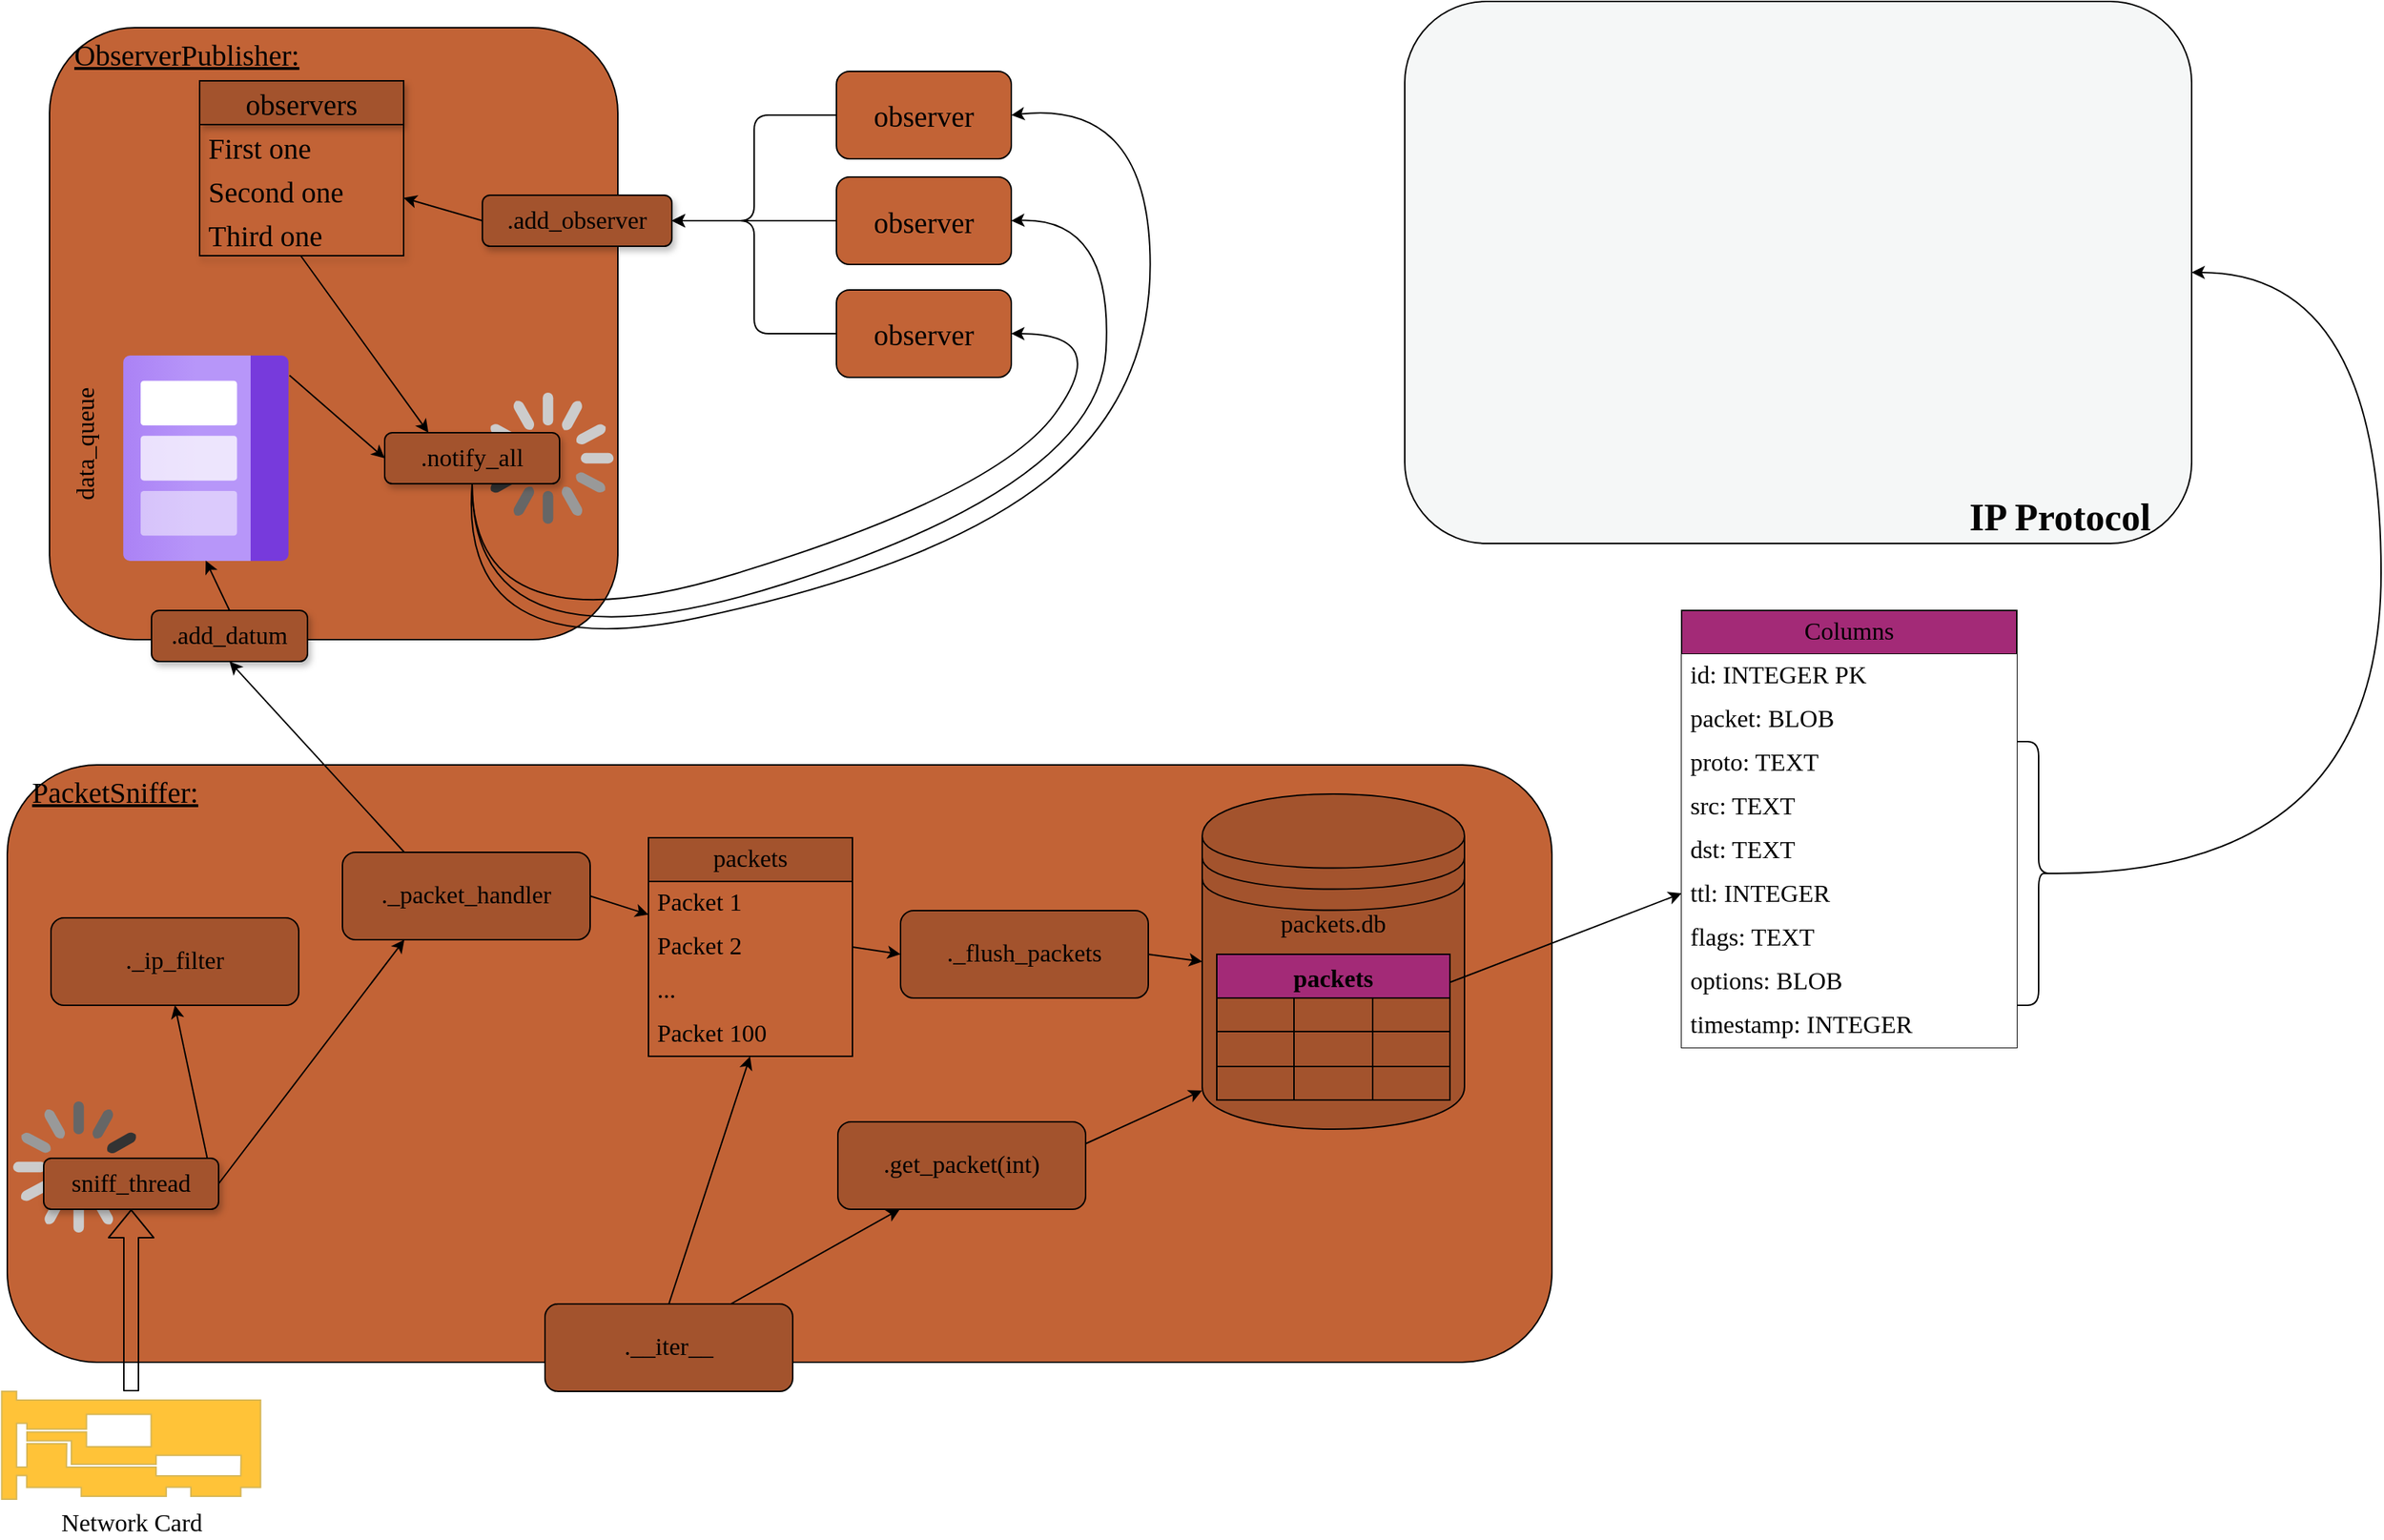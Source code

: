 <mxfile>
    <diagram id="0bZepSF3yu7qsKWIXzAk" name="Page-1">
        <mxGraphModel dx="1980" dy="1179" grid="1" gridSize="10" guides="1" tooltips="1" connect="1" arrows="1" fold="1" page="1" pageScale="1" pageWidth="850" pageHeight="1100" background="none" math="0" shadow="0">
            <root>
                <mxCell id="0"/>
                <mxCell id="1" parent="0"/>
                <mxCell id="90" value="&lt;b&gt;&lt;font style=&quot;font-size: 26px;&quot;&gt;IP Protocol&amp;nbsp; &amp;nbsp;&amp;nbsp;&lt;/font&gt;&lt;/b&gt;" style="rounded=1;whiteSpace=wrap;html=1;shadow=0;labelBackgroundColor=none;fillStyle=solid;fontFamily=Consolas;fontSize=21;verticalAlign=bottom;align=right;fillColor=#F5F7F7;fontColor=#050505;" parent="1" vertex="1">
                    <mxGeometry x="980" y="32" width="540" height="372" as="geometry"/>
                </mxCell>
                <mxCell id="2" value="&amp;nbsp; &amp;nbsp;&lt;u style=&quot;font-size: 20px;&quot;&gt;PacketSniffer:&lt;/u&gt;" style="rounded=1;whiteSpace=wrap;html=1;fillColor=#C26336;align=left;verticalAlign=top;fontFamily=Consolas;fontSize=20;" parent="1" vertex="1">
                    <mxGeometry x="21" y="556" width="1060" height="410" as="geometry"/>
                </mxCell>
                <mxCell id="3" value="&amp;nbsp; &amp;nbsp;&lt;u style=&quot;font-size: 20px;&quot;&gt;ObserverPublisher:&lt;/u&gt;" style="rounded=1;whiteSpace=wrap;html=1;fillColor=#C26336;align=left;verticalAlign=top;fontFamily=Consolas;fontSize=20;" parent="1" vertex="1">
                    <mxGeometry x="50" y="50" width="390" height="420" as="geometry"/>
                </mxCell>
                <mxCell id="7" style="edgeStyle=orthogonalEdgeStyle;html=1;exitX=0;exitY=0.5;exitDx=0;exitDy=0;entryX=1;entryY=0.5;entryDx=0;entryDy=0;fontFamily=Consolas;fontSize=20;" parent="1" source="4" target="10" edge="1">
                    <mxGeometry relative="1" as="geometry">
                        <mxPoint x="550" y="182.5" as="targetPoint"/>
                    </mxGeometry>
                </mxCell>
                <mxCell id="4" value="observer" style="rounded=1;whiteSpace=wrap;html=1;fontFamily=Consolas;fontSize=20;fillColor=#C26336;" parent="1" vertex="1">
                    <mxGeometry x="590" y="80" width="120" height="60" as="geometry"/>
                </mxCell>
                <mxCell id="8" style="edgeStyle=orthogonalEdgeStyle;html=1;exitX=0;exitY=0.5;exitDx=0;exitDy=0;entryX=1;entryY=0.5;entryDx=0;entryDy=0;fontFamily=Consolas;fontSize=20;" parent="1" source="5" target="10" edge="1">
                    <mxGeometry relative="1" as="geometry">
                        <mxPoint x="550" y="182.5" as="targetPoint"/>
                        <Array as="points">
                            <mxPoint x="550" y="183"/>
                            <mxPoint x="550" y="183"/>
                        </Array>
                    </mxGeometry>
                </mxCell>
                <mxCell id="5" value="observer" style="rounded=1;whiteSpace=wrap;html=1;fontFamily=Consolas;fontSize=20;fillColor=#C26336;" parent="1" vertex="1">
                    <mxGeometry x="590" y="152.5" width="120" height="60" as="geometry"/>
                </mxCell>
                <mxCell id="9" style="edgeStyle=orthogonalEdgeStyle;html=1;exitX=0;exitY=0.5;exitDx=0;exitDy=0;entryX=1;entryY=0.5;entryDx=0;entryDy=0;fontFamily=Consolas;fontSize=20;" parent="1" source="6" target="10" edge="1">
                    <mxGeometry relative="1" as="geometry">
                        <mxPoint x="550" y="182.5" as="targetPoint"/>
                    </mxGeometry>
                </mxCell>
                <mxCell id="6" value="observer" style="rounded=1;whiteSpace=wrap;html=1;fontFamily=Consolas;fontSize=20;fillColor=#C26336;" parent="1" vertex="1">
                    <mxGeometry x="590" y="230" width="120" height="60" as="geometry"/>
                </mxCell>
                <mxCell id="10" value=".add_observer" style="rounded=1;whiteSpace=wrap;html=1;fontFamily=Consolas;fontSize=17;fillColor=#A3532D;shadow=1;" parent="1" vertex="1">
                    <mxGeometry x="347.06" y="165" width="130" height="35" as="geometry"/>
                </mxCell>
                <mxCell id="11" value="" style="endArrow=classic;html=1;fontFamily=Consolas;fontSize=20;exitX=0;exitY=0.5;exitDx=0;exitDy=0;" parent="1" source="10" target="13" edge="1">
                    <mxGeometry width="50" height="50" relative="1" as="geometry">
                        <mxPoint x="110" y="260" as="sourcePoint"/>
                        <mxPoint x="150" y="210" as="targetPoint"/>
                    </mxGeometry>
                </mxCell>
                <mxCell id="13" value="observers" style="swimlane;fontStyle=0;childLayout=stackLayout;horizontal=1;startSize=30;horizontalStack=0;resizeParent=1;resizeParentMax=0;resizeLast=0;collapsible=1;marginBottom=0;whiteSpace=wrap;html=1;shadow=1;fontFamily=Consolas;fontSize=20;fillColor=#a3532d;strokeColor=#000000;" parent="1" vertex="1">
                    <mxGeometry x="153" y="86.5" width="140" height="120" as="geometry"/>
                </mxCell>
                <mxCell id="14" value="First one" style="text;strokeColor=none;fillColor=none;align=left;verticalAlign=middle;spacingLeft=4;spacingRight=4;overflow=hidden;points=[[0,0.5],[1,0.5]];portConstraint=eastwest;rotatable=0;whiteSpace=wrap;html=1;shadow=1;fontFamily=Consolas;fontSize=20;" parent="13" vertex="1">
                    <mxGeometry y="30" width="140" height="30" as="geometry"/>
                </mxCell>
                <mxCell id="15" value="Second one" style="text;strokeColor=none;fillColor=none;align=left;verticalAlign=middle;spacingLeft=4;spacingRight=4;overflow=hidden;points=[[0,0.5],[1,0.5]];portConstraint=eastwest;rotatable=0;whiteSpace=wrap;html=1;shadow=1;fontFamily=Consolas;fontSize=20;" parent="13" vertex="1">
                    <mxGeometry y="60" width="140" height="30" as="geometry"/>
                </mxCell>
                <mxCell id="16" value="Third one" style="text;strokeColor=none;fillColor=none;align=left;verticalAlign=middle;spacingLeft=4;spacingRight=4;overflow=hidden;points=[[0,0.5],[1,0.5]];portConstraint=eastwest;rotatable=0;whiteSpace=wrap;html=1;shadow=1;fontFamily=Consolas;fontSize=20;" parent="13" vertex="1">
                    <mxGeometry y="90" width="140" height="30" as="geometry"/>
                </mxCell>
                <mxCell id="19" value="" style="html=1;verticalLabelPosition=bottom;labelBackgroundColor=#ffffff;verticalAlign=top;shadow=0;dashed=0;strokeWidth=2;shape=mxgraph.ios7.misc.loading_circle;fillStyle=solid;strokeColor=#660066;fontFamily=Consolas;fontSize=27;fontColor=#030202;fillColor=#843BA8;rotation=0;" parent="1" vertex="1">
                    <mxGeometry x="347.06" y="300.5" width="90" height="90" as="geometry"/>
                </mxCell>
                <mxCell id="17" value=".notify_all" style="rounded=1;whiteSpace=wrap;html=1;fontFamily=Consolas;fontSize=17;fillColor=#A3532D;shadow=1;" parent="1" vertex="1">
                    <mxGeometry x="280" y="328" width="120" height="35" as="geometry"/>
                </mxCell>
                <mxCell id="20" value=".add_datum" style="rounded=1;whiteSpace=wrap;html=1;fontFamily=Consolas;fontSize=17;fillColor=#A3532D;shadow=1;" parent="1" vertex="1">
                    <mxGeometry x="120" y="450" width="107" height="35" as="geometry"/>
                </mxCell>
                <mxCell id="21" value="" style="aspect=fixed;html=1;points=[];align=center;image;fontSize=12;image=img/lib/azure2/general/Storage_Queue.svg;fillStyle=solid;strokeColor=#C26336;fillColor=#C26336;direction=south;imageBackground=none;" parent="1" vertex="1">
                    <mxGeometry x="100" y="275" width="114.56" height="141" as="geometry"/>
                </mxCell>
                <mxCell id="22" value="" style="endArrow=classic;html=1;fontFamily=Consolas;fontSize=17;curved=1;exitX=0.5;exitY=0;exitDx=0;exitDy=0;entryX=0.998;entryY=0.501;entryDx=0;entryDy=0;entryPerimeter=0;" parent="1" source="20" target="21" edge="1">
                    <mxGeometry width="50" height="50" relative="1" as="geometry">
                        <mxPoint x="260" y="480" as="sourcePoint"/>
                        <mxPoint x="310" y="430" as="targetPoint"/>
                    </mxGeometry>
                </mxCell>
                <mxCell id="23" value="data_queue" style="text;html=1;strokeColor=none;fillColor=none;align=center;verticalAlign=middle;whiteSpace=wrap;rounded=0;shadow=1;fillStyle=solid;fontFamily=Consolas;fontSize=17;horizontal=0;" parent="1" vertex="1">
                    <mxGeometry x="60" y="280.5" width="30" height="110" as="geometry"/>
                </mxCell>
                <mxCell id="24" value="" style="endArrow=classic;html=1;fontFamily=Consolas;fontSize=17;curved=1;exitX=0.097;exitY=-0.001;exitDx=0;exitDy=0;entryX=0;entryY=0.5;entryDx=0;entryDy=0;exitPerimeter=0;" parent="1" source="21" target="17" edge="1">
                    <mxGeometry width="50" height="50" relative="1" as="geometry">
                        <mxPoint x="363.5" y="460" as="sourcePoint"/>
                        <mxPoint x="337.165" y="420.718" as="targetPoint"/>
                    </mxGeometry>
                </mxCell>
                <mxCell id="25" value="" style="endArrow=classic;html=1;fontFamily=Consolas;fontSize=17;curved=1;entryX=0.25;entryY=0;entryDx=0;entryDy=0;exitX=0.496;exitY=1.004;exitDx=0;exitDy=0;exitPerimeter=0;" parent="1" source="16" target="17" edge="1">
                    <mxGeometry width="50" height="50" relative="1" as="geometry">
                        <mxPoint x="337.165" y="279.577" as="sourcePoint"/>
                        <mxPoint x="150" y="298.75" as="targetPoint"/>
                    </mxGeometry>
                </mxCell>
                <mxCell id="26" value="" style="endArrow=classic;html=1;fontFamily=Consolas;fontSize=17;curved=1;exitX=0.5;exitY=1;exitDx=0;exitDy=0;entryX=1;entryY=0.5;entryDx=0;entryDy=0;" parent="1" source="17" target="6" edge="1">
                    <mxGeometry width="50" height="50" relative="1" as="geometry">
                        <mxPoint x="470" y="440" as="sourcePoint"/>
                        <mxPoint x="520" y="390" as="targetPoint"/>
                        <Array as="points">
                            <mxPoint x="340" y="480"/>
                            <mxPoint x="700" y="370"/>
                            <mxPoint x="780" y="260"/>
                        </Array>
                    </mxGeometry>
                </mxCell>
                <mxCell id="27" value="" style="endArrow=classic;html=1;fontFamily=Consolas;fontSize=17;curved=1;exitX=0.5;exitY=1;exitDx=0;exitDy=0;entryX=1;entryY=0.5;entryDx=0;entryDy=0;" parent="1" source="17" target="5" edge="1">
                    <mxGeometry width="50" height="50" relative="1" as="geometry">
                        <mxPoint x="340" y="363.0" as="sourcePoint"/>
                        <mxPoint x="710" y="260" as="targetPoint"/>
                        <Array as="points">
                            <mxPoint x="340" y="500"/>
                            <mxPoint x="770" y="363"/>
                            <mxPoint x="780" y="180"/>
                        </Array>
                    </mxGeometry>
                </mxCell>
                <mxCell id="28" value="" style="endArrow=classic;html=1;fontFamily=Consolas;fontSize=17;curved=1;exitX=0.5;exitY=1;exitDx=0;exitDy=0;entryX=1;entryY=0.5;entryDx=0;entryDy=0;" parent="1" source="17" target="4" edge="1">
                    <mxGeometry width="50" height="50" relative="1" as="geometry">
                        <mxPoint x="340" y="363.0" as="sourcePoint"/>
                        <mxPoint x="710" y="260" as="targetPoint"/>
                        <Array as="points">
                            <mxPoint x="330" y="490"/>
                            <mxPoint x="660" y="420"/>
                            <mxPoint x="810" y="300"/>
                            <mxPoint x="800" y="100"/>
                        </Array>
                    </mxGeometry>
                </mxCell>
                <mxCell id="31" value="._packet_handler" style="rounded=1;whiteSpace=wrap;html=1;shadow=0;fillStyle=solid;strokeColor=#000000;fontFamily=Consolas;fontSize=17;fillColor=#a3532d;" parent="1" vertex="1">
                    <mxGeometry x="251" y="616" width="170" height="60" as="geometry"/>
                </mxCell>
                <mxCell id="32" value="" style="html=1;verticalLabelPosition=bottom;labelBackgroundColor=#ffffff;verticalAlign=top;shadow=0;dashed=0;strokeWidth=2;shape=mxgraph.ios7.misc.loading_circle;fillStyle=solid;strokeColor=#660066;fontFamily=Consolas;fontSize=27;fontColor=#030202;fillColor=#843BA8;rotation=-180;" parent="1" vertex="1">
                    <mxGeometry x="25" y="787" width="90" height="90" as="geometry"/>
                </mxCell>
                <mxCell id="34" style="html=1;exitX=1;exitY=0.5;exitDx=0;exitDy=0;entryX=0.25;entryY=1;entryDx=0;entryDy=0;fontFamily=Consolas;fontSize=17;" parent="1" source="33" target="31" edge="1">
                    <mxGeometry relative="1" as="geometry"/>
                </mxCell>
                <mxCell id="33" value="sniff_thread" style="rounded=1;whiteSpace=wrap;html=1;fontFamily=Consolas;fontSize=17;fillColor=#A3532D;shadow=1;" parent="1" vertex="1">
                    <mxGeometry x="46" y="826" width="120" height="35" as="geometry"/>
                </mxCell>
                <mxCell id="36" value="" style="endArrow=classic;html=1;fontFamily=Consolas;fontSize=17;exitX=0.25;exitY=0;exitDx=0;exitDy=0;entryX=0.5;entryY=1;entryDx=0;entryDy=0;" parent="1" source="31" target="20" edge="1">
                    <mxGeometry width="50" height="50" relative="1" as="geometry">
                        <mxPoint x="470" y="870" as="sourcePoint"/>
                        <mxPoint x="520" y="820" as="targetPoint"/>
                    </mxGeometry>
                </mxCell>
                <mxCell id="38" value="packets" style="swimlane;fontStyle=0;childLayout=stackLayout;horizontal=1;startSize=30;horizontalStack=0;resizeParent=1;resizeParentMax=0;resizeLast=0;collapsible=1;marginBottom=0;whiteSpace=wrap;html=1;shadow=0;fillStyle=solid;strokeColor=#000000;fontFamily=Consolas;fontSize=17;fillColor=#a3532d;" parent="1" vertex="1">
                    <mxGeometry x="461" y="606" width="140" height="150" as="geometry"/>
                </mxCell>
                <mxCell id="39" value="Packet 1" style="text;strokeColor=none;fillColor=none;align=left;verticalAlign=middle;spacingLeft=4;spacingRight=4;overflow=hidden;points=[[0,0.5],[1,0.5]];portConstraint=eastwest;rotatable=0;whiteSpace=wrap;html=1;shadow=0;fillStyle=solid;fontFamily=Consolas;fontSize=17;" parent="38" vertex="1">
                    <mxGeometry y="30" width="140" height="30" as="geometry"/>
                </mxCell>
                <mxCell id="40" value="Packet 2" style="text;strokeColor=none;fillColor=none;align=left;verticalAlign=middle;spacingLeft=4;spacingRight=4;overflow=hidden;points=[[0,0.5],[1,0.5]];portConstraint=eastwest;rotatable=0;whiteSpace=wrap;html=1;shadow=0;fillStyle=solid;fontFamily=Consolas;fontSize=17;" parent="38" vertex="1">
                    <mxGeometry y="60" width="140" height="30" as="geometry"/>
                </mxCell>
                <mxCell id="41" value="..." style="text;strokeColor=none;fillColor=none;align=left;verticalAlign=middle;spacingLeft=4;spacingRight=4;overflow=hidden;points=[[0,0.5],[1,0.5]];portConstraint=eastwest;rotatable=0;whiteSpace=wrap;html=1;shadow=0;fillStyle=solid;fontFamily=Consolas;fontSize=17;" parent="38" vertex="1">
                    <mxGeometry y="90" width="140" height="30" as="geometry"/>
                </mxCell>
                <mxCell id="42" value="Packet 100" style="text;strokeColor=none;fillColor=none;align=left;verticalAlign=middle;spacingLeft=4;spacingRight=4;overflow=hidden;points=[[0,0.5],[1,0.5]];portConstraint=eastwest;rotatable=0;whiteSpace=wrap;html=1;shadow=0;fillStyle=solid;fontFamily=Consolas;fontSize=17;" parent="38" vertex="1">
                    <mxGeometry y="120" width="140" height="30" as="geometry"/>
                </mxCell>
                <mxCell id="43" style="html=1;exitX=1;exitY=0.5;exitDx=0;exitDy=0;fontFamily=Consolas;fontSize=17;" parent="1" source="31" target="38" edge="1">
                    <mxGeometry relative="1" as="geometry">
                        <mxPoint x="176.0" y="853.5" as="sourcePoint"/>
                        <mxPoint x="303.5" y="686" as="targetPoint"/>
                    </mxGeometry>
                </mxCell>
                <mxCell id="44" value="" style="endArrow=classic;html=1;fontFamily=Consolas;fontSize=17;exitX=1;exitY=0.5;exitDx=0;exitDy=0;entryX=0;entryY=0.5;entryDx=0;entryDy=0;" parent="1" source="40" target="45" edge="1">
                    <mxGeometry width="50" height="50" relative="1" as="geometry">
                        <mxPoint x="671" y="506" as="sourcePoint"/>
                        <mxPoint x="721" y="456" as="targetPoint"/>
                    </mxGeometry>
                </mxCell>
                <mxCell id="45" value="._flush_packets" style="rounded=1;whiteSpace=wrap;html=1;shadow=0;fillStyle=solid;strokeColor=#000000;fontFamily=Consolas;fontSize=17;fillColor=#a3532d;" parent="1" vertex="1">
                    <mxGeometry x="634" y="656" width="170" height="60" as="geometry"/>
                </mxCell>
                <mxCell id="46" value="packets.db" style="shape=datastore;whiteSpace=wrap;html=1;shadow=0;fillStyle=solid;strokeColor=#000000;fontFamily=Consolas;fontSize=17;fillColor=#a3532d;verticalAlign=top;" parent="1" vertex="1">
                    <mxGeometry x="841" y="576" width="180" height="230" as="geometry"/>
                </mxCell>
                <mxCell id="47" value="" style="endArrow=classic;html=1;fontFamily=Consolas;fontSize=17;entryX=0;entryY=0.5;entryDx=0;entryDy=0;exitX=1;exitY=0.5;exitDx=0;exitDy=0;" parent="1" source="45" target="46" edge="1">
                    <mxGeometry width="50" height="50" relative="1" as="geometry">
                        <mxPoint x="731" y="876" as="sourcePoint"/>
                        <mxPoint x="781" y="826" as="targetPoint"/>
                    </mxGeometry>
                </mxCell>
                <mxCell id="48" value="._ip_filter" style="rounded=1;whiteSpace=wrap;html=1;shadow=0;fillStyle=solid;strokeColor=#000000;fontFamily=Consolas;fontSize=17;fillColor=#a3532d;" parent="1" vertex="1">
                    <mxGeometry x="51" y="661" width="170" height="60" as="geometry"/>
                </mxCell>
                <mxCell id="49" style="html=1;exitX=0.935;exitY=-0.003;exitDx=0;exitDy=0;entryX=0.5;entryY=1;entryDx=0;entryDy=0;fontFamily=Consolas;fontSize=17;exitPerimeter=0;" parent="1" source="33" target="48" edge="1">
                    <mxGeometry relative="1" as="geometry">
                        <mxPoint x="303.5" y="686" as="sourcePoint"/>
                        <mxPoint x="176.0" y="853.5" as="targetPoint"/>
                    </mxGeometry>
                </mxCell>
                <mxCell id="50" value=".__iter__" style="rounded=1;whiteSpace=wrap;html=1;shadow=0;fillStyle=solid;strokeColor=#000000;fontFamily=Consolas;fontSize=17;fillColor=#a3532d;" parent="1" vertex="1">
                    <mxGeometry x="390" y="926" width="170" height="60" as="geometry"/>
                </mxCell>
                <mxCell id="51" value="" style="endArrow=classic;html=1;fontFamily=Consolas;fontSize=17;entryX=0.498;entryY=1.004;entryDx=0;entryDy=0;entryPerimeter=0;exitX=0.5;exitY=0;exitDx=0;exitDy=0;" parent="1" source="50" target="42" edge="1">
                    <mxGeometry width="50" height="50" relative="1" as="geometry">
                        <mxPoint x="411" y="906" as="sourcePoint"/>
                        <mxPoint x="461" y="856" as="targetPoint"/>
                    </mxGeometry>
                </mxCell>
                <mxCell id="52" value="" style="endArrow=classic;html=1;fontFamily=Consolas;fontSize=17;entryX=-0.001;entryY=0.885;entryDx=0;entryDy=0;entryPerimeter=0;exitX=1;exitY=0.25;exitDx=0;exitDy=0;" parent="1" source="54" target="46" edge="1">
                    <mxGeometry width="50" height="50" relative="1" as="geometry">
                        <mxPoint x="443.06" y="936" as="sourcePoint"/>
                        <mxPoint x="540.72" y="766.12" as="targetPoint"/>
                    </mxGeometry>
                </mxCell>
                <mxCell id="54" value=".get_packet(int)" style="rounded=1;whiteSpace=wrap;html=1;shadow=0;fillStyle=solid;strokeColor=#000000;fontFamily=Consolas;fontSize=17;fillColor=#a3532d;" parent="1" vertex="1">
                    <mxGeometry x="591" y="801" width="170" height="60" as="geometry"/>
                </mxCell>
                <mxCell id="56" value="" style="endArrow=classic;html=1;fontFamily=Consolas;fontSize=17;entryX=0.25;entryY=1;entryDx=0;entryDy=0;exitX=0.75;exitY=0;exitDx=0;exitDy=0;" parent="1" source="50" target="54" edge="1">
                    <mxGeometry width="50" height="50" relative="1" as="geometry">
                        <mxPoint x="771" y="826.0" as="sourcePoint"/>
                        <mxPoint x="850.82" y="789.55" as="targetPoint"/>
                    </mxGeometry>
                </mxCell>
                <mxCell id="81" style="edgeStyle=none;html=1;fontFamily=Consolas;fontSize=17;" parent="1" source="58" target="71" edge="1">
                    <mxGeometry relative="1" as="geometry"/>
                </mxCell>
                <mxCell id="58" value="packets" style="shape=table;startSize=30;container=1;collapsible=0;childLayout=tableLayout;fontStyle=1;align=center;shadow=0;fillStyle=solid;strokeColor=#000000;fontFamily=Consolas;fontSize=17;fillColor=#A32A77;" parent="1" vertex="1">
                    <mxGeometry x="851" y="686" width="160" height="100" as="geometry"/>
                </mxCell>
                <mxCell id="59" value="" style="shape=tableRow;horizontal=0;startSize=0;swimlaneHead=0;swimlaneBody=0;top=0;left=0;bottom=0;right=0;collapsible=0;dropTarget=0;fillColor=none;points=[[0,0.5],[1,0.5]];portConstraint=eastwest;shadow=0;fillStyle=solid;strokeColor=#000000;fontFamily=Consolas;fontSize=17;" parent="58" vertex="1">
                    <mxGeometry y="30" width="160" height="23" as="geometry"/>
                </mxCell>
                <mxCell id="60" value="" style="shape=partialRectangle;html=1;whiteSpace=wrap;connectable=0;fillColor=none;top=0;left=0;bottom=0;right=0;overflow=hidden;shadow=0;fillStyle=solid;strokeColor=#000000;fontFamily=Consolas;fontSize=17;" parent="59" vertex="1">
                    <mxGeometry width="53" height="23" as="geometry">
                        <mxRectangle width="53" height="23" as="alternateBounds"/>
                    </mxGeometry>
                </mxCell>
                <mxCell id="61" value="" style="shape=partialRectangle;html=1;whiteSpace=wrap;connectable=0;fillColor=none;top=0;left=0;bottom=0;right=0;overflow=hidden;shadow=0;fillStyle=solid;strokeColor=#000000;fontFamily=Consolas;fontSize=17;" parent="59" vertex="1">
                    <mxGeometry x="53" width="54" height="23" as="geometry">
                        <mxRectangle width="54" height="23" as="alternateBounds"/>
                    </mxGeometry>
                </mxCell>
                <mxCell id="62" value="" style="shape=partialRectangle;html=1;whiteSpace=wrap;connectable=0;fillColor=none;top=0;left=0;bottom=0;right=0;overflow=hidden;shadow=0;fillStyle=solid;strokeColor=#000000;fontFamily=Consolas;fontSize=17;" parent="59" vertex="1">
                    <mxGeometry x="107" width="53" height="23" as="geometry">
                        <mxRectangle width="53" height="23" as="alternateBounds"/>
                    </mxGeometry>
                </mxCell>
                <mxCell id="63" value="" style="shape=tableRow;horizontal=0;startSize=0;swimlaneHead=0;swimlaneBody=0;top=0;left=0;bottom=0;right=0;collapsible=0;dropTarget=0;fillColor=none;points=[[0,0.5],[1,0.5]];portConstraint=eastwest;shadow=0;fillStyle=solid;strokeColor=#000000;fontFamily=Consolas;fontSize=17;" parent="58" vertex="1">
                    <mxGeometry y="53" width="160" height="24" as="geometry"/>
                </mxCell>
                <mxCell id="64" value="" style="shape=partialRectangle;html=1;whiteSpace=wrap;connectable=0;fillColor=none;top=0;left=0;bottom=0;right=0;overflow=hidden;shadow=0;fillStyle=solid;strokeColor=#000000;fontFamily=Consolas;fontSize=17;" parent="63" vertex="1">
                    <mxGeometry width="53" height="24" as="geometry">
                        <mxRectangle width="53" height="24" as="alternateBounds"/>
                    </mxGeometry>
                </mxCell>
                <mxCell id="65" value="" style="shape=partialRectangle;html=1;whiteSpace=wrap;connectable=0;fillColor=none;top=0;left=0;bottom=0;right=0;overflow=hidden;shadow=0;fillStyle=solid;strokeColor=#000000;fontFamily=Consolas;fontSize=17;" parent="63" vertex="1">
                    <mxGeometry x="53" width="54" height="24" as="geometry">
                        <mxRectangle width="54" height="24" as="alternateBounds"/>
                    </mxGeometry>
                </mxCell>
                <mxCell id="66" value="" style="shape=partialRectangle;html=1;whiteSpace=wrap;connectable=0;fillColor=none;top=0;left=0;bottom=0;right=0;overflow=hidden;shadow=0;fillStyle=solid;strokeColor=#000000;fontFamily=Consolas;fontSize=17;" parent="63" vertex="1">
                    <mxGeometry x="107" width="53" height="24" as="geometry">
                        <mxRectangle width="53" height="24" as="alternateBounds"/>
                    </mxGeometry>
                </mxCell>
                <mxCell id="67" value="" style="shape=tableRow;horizontal=0;startSize=0;swimlaneHead=0;swimlaneBody=0;top=0;left=0;bottom=0;right=0;collapsible=0;dropTarget=0;fillColor=none;points=[[0,0.5],[1,0.5]];portConstraint=eastwest;shadow=0;fillStyle=solid;strokeColor=#000000;fontFamily=Consolas;fontSize=17;" parent="58" vertex="1">
                    <mxGeometry y="77" width="160" height="23" as="geometry"/>
                </mxCell>
                <mxCell id="68" value="" style="shape=partialRectangle;html=1;whiteSpace=wrap;connectable=0;fillColor=none;top=0;left=0;bottom=0;right=0;overflow=hidden;shadow=0;fillStyle=solid;strokeColor=#000000;fontFamily=Consolas;fontSize=17;" parent="67" vertex="1">
                    <mxGeometry width="53" height="23" as="geometry">
                        <mxRectangle width="53" height="23" as="alternateBounds"/>
                    </mxGeometry>
                </mxCell>
                <mxCell id="69" value="" style="shape=partialRectangle;html=1;whiteSpace=wrap;connectable=0;fillColor=none;top=0;left=0;bottom=0;right=0;overflow=hidden;shadow=0;fillStyle=solid;strokeColor=#000000;fontFamily=Consolas;fontSize=17;" parent="67" vertex="1">
                    <mxGeometry x="53" width="54" height="23" as="geometry">
                        <mxRectangle width="54" height="23" as="alternateBounds"/>
                    </mxGeometry>
                </mxCell>
                <mxCell id="70" value="" style="shape=partialRectangle;html=1;whiteSpace=wrap;connectable=0;fillColor=none;top=0;left=0;bottom=0;right=0;overflow=hidden;shadow=0;fillStyle=solid;strokeColor=#000000;fontFamily=Consolas;fontSize=17;" parent="67" vertex="1">
                    <mxGeometry x="107" width="53" height="23" as="geometry">
                        <mxRectangle width="53" height="23" as="alternateBounds"/>
                    </mxGeometry>
                </mxCell>
                <mxCell id="71" value="Columns" style="swimlane;fontStyle=0;childLayout=stackLayout;horizontal=1;startSize=30;horizontalStack=0;resizeParent=1;resizeParentMax=0;resizeLast=0;collapsible=1;marginBottom=0;whiteSpace=wrap;html=1;shadow=0;fillStyle=solid;strokeColor=#000000;fontFamily=Consolas;fontSize=17;fillColor=#A32A77;" parent="1" vertex="1">
                    <mxGeometry x="1170" y="450" width="230" height="300" as="geometry"/>
                </mxCell>
                <mxCell id="72" value="id: INTEGER PK" style="text;strokeColor=none;fillColor=default;align=left;verticalAlign=middle;spacingLeft=4;spacingRight=4;overflow=hidden;points=[[0,0.5],[1,0.5]];portConstraint=eastwest;rotatable=0;whiteSpace=wrap;html=1;shadow=0;fillStyle=solid;fontFamily=Consolas;fontSize=17;" parent="71" vertex="1">
                    <mxGeometry y="30" width="230" height="30" as="geometry"/>
                </mxCell>
                <mxCell id="73" value="packet: BLOB" style="text;strokeColor=none;fillColor=default;align=left;verticalAlign=middle;spacingLeft=4;spacingRight=4;overflow=hidden;points=[[0,0.5],[1,0.5]];portConstraint=eastwest;rotatable=0;whiteSpace=wrap;html=1;shadow=0;fillStyle=solid;fontFamily=Consolas;fontSize=17;" parent="71" vertex="1">
                    <mxGeometry y="60" width="230" height="30" as="geometry"/>
                </mxCell>
                <mxCell id="74" value="proto: TEXT" style="text;strokeColor=none;fillColor=default;align=left;verticalAlign=middle;spacingLeft=4;spacingRight=4;overflow=hidden;points=[[0,0.5],[1,0.5]];portConstraint=eastwest;rotatable=0;whiteSpace=wrap;html=1;shadow=0;fillStyle=solid;fontFamily=Consolas;fontSize=17;" parent="71" vertex="1">
                    <mxGeometry y="90" width="230" height="30" as="geometry"/>
                </mxCell>
                <mxCell id="75" value="src: TEXT" style="text;strokeColor=none;fillColor=default;align=left;verticalAlign=middle;spacingLeft=4;spacingRight=4;overflow=hidden;points=[[0,0.5],[1,0.5]];portConstraint=eastwest;rotatable=0;whiteSpace=wrap;html=1;shadow=0;fillStyle=solid;fontFamily=Consolas;fontSize=17;" parent="71" vertex="1">
                    <mxGeometry y="120" width="230" height="30" as="geometry"/>
                </mxCell>
                <mxCell id="76" value="dst: TEXT" style="text;strokeColor=none;fillColor=default;align=left;verticalAlign=middle;spacingLeft=4;spacingRight=4;overflow=hidden;points=[[0,0.5],[1,0.5]];portConstraint=eastwest;rotatable=0;whiteSpace=wrap;html=1;shadow=0;fillStyle=solid;fontFamily=Consolas;fontSize=17;" parent="71" vertex="1">
                    <mxGeometry y="150" width="230" height="30" as="geometry"/>
                </mxCell>
                <mxCell id="77" value="ttl: INTEGER" style="text;strokeColor=none;fillColor=default;align=left;verticalAlign=middle;spacingLeft=4;spacingRight=4;overflow=hidden;points=[[0,0.5],[1,0.5]];portConstraint=eastwest;rotatable=0;whiteSpace=wrap;html=1;shadow=0;fillStyle=solid;fontFamily=Consolas;fontSize=17;" parent="71" vertex="1">
                    <mxGeometry y="180" width="230" height="30" as="geometry"/>
                </mxCell>
                <mxCell id="78" value="flags: TEXT" style="text;strokeColor=none;fillColor=default;align=left;verticalAlign=middle;spacingLeft=4;spacingRight=4;overflow=hidden;points=[[0,0.5],[1,0.5]];portConstraint=eastwest;rotatable=0;whiteSpace=wrap;html=1;shadow=0;fillStyle=solid;fontFamily=Consolas;fontSize=17;" parent="71" vertex="1">
                    <mxGeometry y="210" width="230" height="30" as="geometry"/>
                </mxCell>
                <mxCell id="79" value="options: BLOB" style="text;strokeColor=none;fillColor=default;align=left;verticalAlign=middle;spacingLeft=4;spacingRight=4;overflow=hidden;points=[[0,0.5],[1,0.5]];portConstraint=eastwest;rotatable=0;whiteSpace=wrap;html=1;shadow=0;fillStyle=solid;fontFamily=Consolas;fontSize=17;" parent="71" vertex="1">
                    <mxGeometry y="240" width="230" height="30" as="geometry"/>
                </mxCell>
                <mxCell id="80" value="timestamp: INTEGER" style="text;strokeColor=none;fillColor=default;align=left;verticalAlign=middle;spacingLeft=4;spacingRight=4;overflow=hidden;points=[[0,0.5],[1,0.5]];portConstraint=eastwest;rotatable=0;whiteSpace=wrap;html=1;shadow=0;fillStyle=solid;fontFamily=Consolas;fontSize=17;" parent="71" vertex="1">
                    <mxGeometry y="270" width="230" height="30" as="geometry"/>
                </mxCell>
                <mxCell id="82" value="" style="shape=flexArrow;endArrow=classic;html=1;fontFamily=Consolas;fontSize=17;entryX=0.5;entryY=1;entryDx=0;entryDy=0;exitX=0.5;exitY=0;exitDx=0;exitDy=0;" parent="1" source="83" target="33" edge="1">
                    <mxGeometry width="50" height="50" relative="1" as="geometry">
                        <mxPoint x="106" y="986" as="sourcePoint"/>
                        <mxPoint x="161" y="956" as="targetPoint"/>
                    </mxGeometry>
                </mxCell>
                <mxCell id="83" value="&lt;font style=&quot;background-color: rgb(255, 255, 255);&quot; color=&quot;#000000&quot;&gt;Network Card&lt;/font&gt;" style="sketch=0;aspect=fixed;pointerEvents=1;shadow=0;dashed=0;html=1;strokeColor=#d6b656;labelPosition=center;verticalLabelPosition=bottom;verticalAlign=top;align=center;fillColor=#FFC338;shape=mxgraph.mscae.enterprise.network_card;fontFamily=Consolas;fontSize=17;fillStyle=solid;" parent="1" vertex="1">
                    <mxGeometry x="17.2" y="986" width="177.6" height="74" as="geometry"/>
                </mxCell>
                <mxCell id="84" value="" style="shape=image;verticalLabelPosition=bottom;labelBackgroundColor=default;verticalAlign=top;aspect=fixed;imageAspect=0;image=https://cdn.kastatic.org/ka-perseus-images/337190cba133e19ee9d8b5878453f915971a59cd.svg;" parent="1" vertex="1">
                    <mxGeometry x="980" y="47.5" width="520" height="343" as="geometry"/>
                </mxCell>
                <mxCell id="87" value="" style="shape=curlyBracket;whiteSpace=wrap;html=1;rounded=1;flipH=1;labelPosition=right;verticalLabelPosition=middle;align=left;verticalAlign=middle;shadow=0;labelBackgroundColor=#FFFFFF;fillStyle=solid;fontFamily=Consolas;fontSize=21;" parent="1" vertex="1">
                    <mxGeometry x="1400" y="540" width="30" height="181" as="geometry"/>
                </mxCell>
                <mxCell id="88" value="" style="endArrow=classic;html=1;fontFamily=Consolas;fontSize=21;fontColor=#ffffff;exitX=0.1;exitY=0.5;exitDx=0;exitDy=0;exitPerimeter=0;entryX=1;entryY=0.5;entryDx=0;entryDy=0;edgeStyle=orthogonalEdgeStyle;curved=1;" parent="1" source="87" target="90" edge="1">
                    <mxGeometry width="50" height="50" relative="1" as="geometry">
                        <mxPoint x="1450" y="600" as="sourcePoint"/>
                        <mxPoint x="1500" y="550" as="targetPoint"/>
                        <Array as="points">
                            <mxPoint x="1650" y="630"/>
                            <mxPoint x="1650" y="218"/>
                        </Array>
                    </mxGeometry>
                </mxCell>
            </root>
        </mxGraphModel>
    </diagram>
</mxfile>
